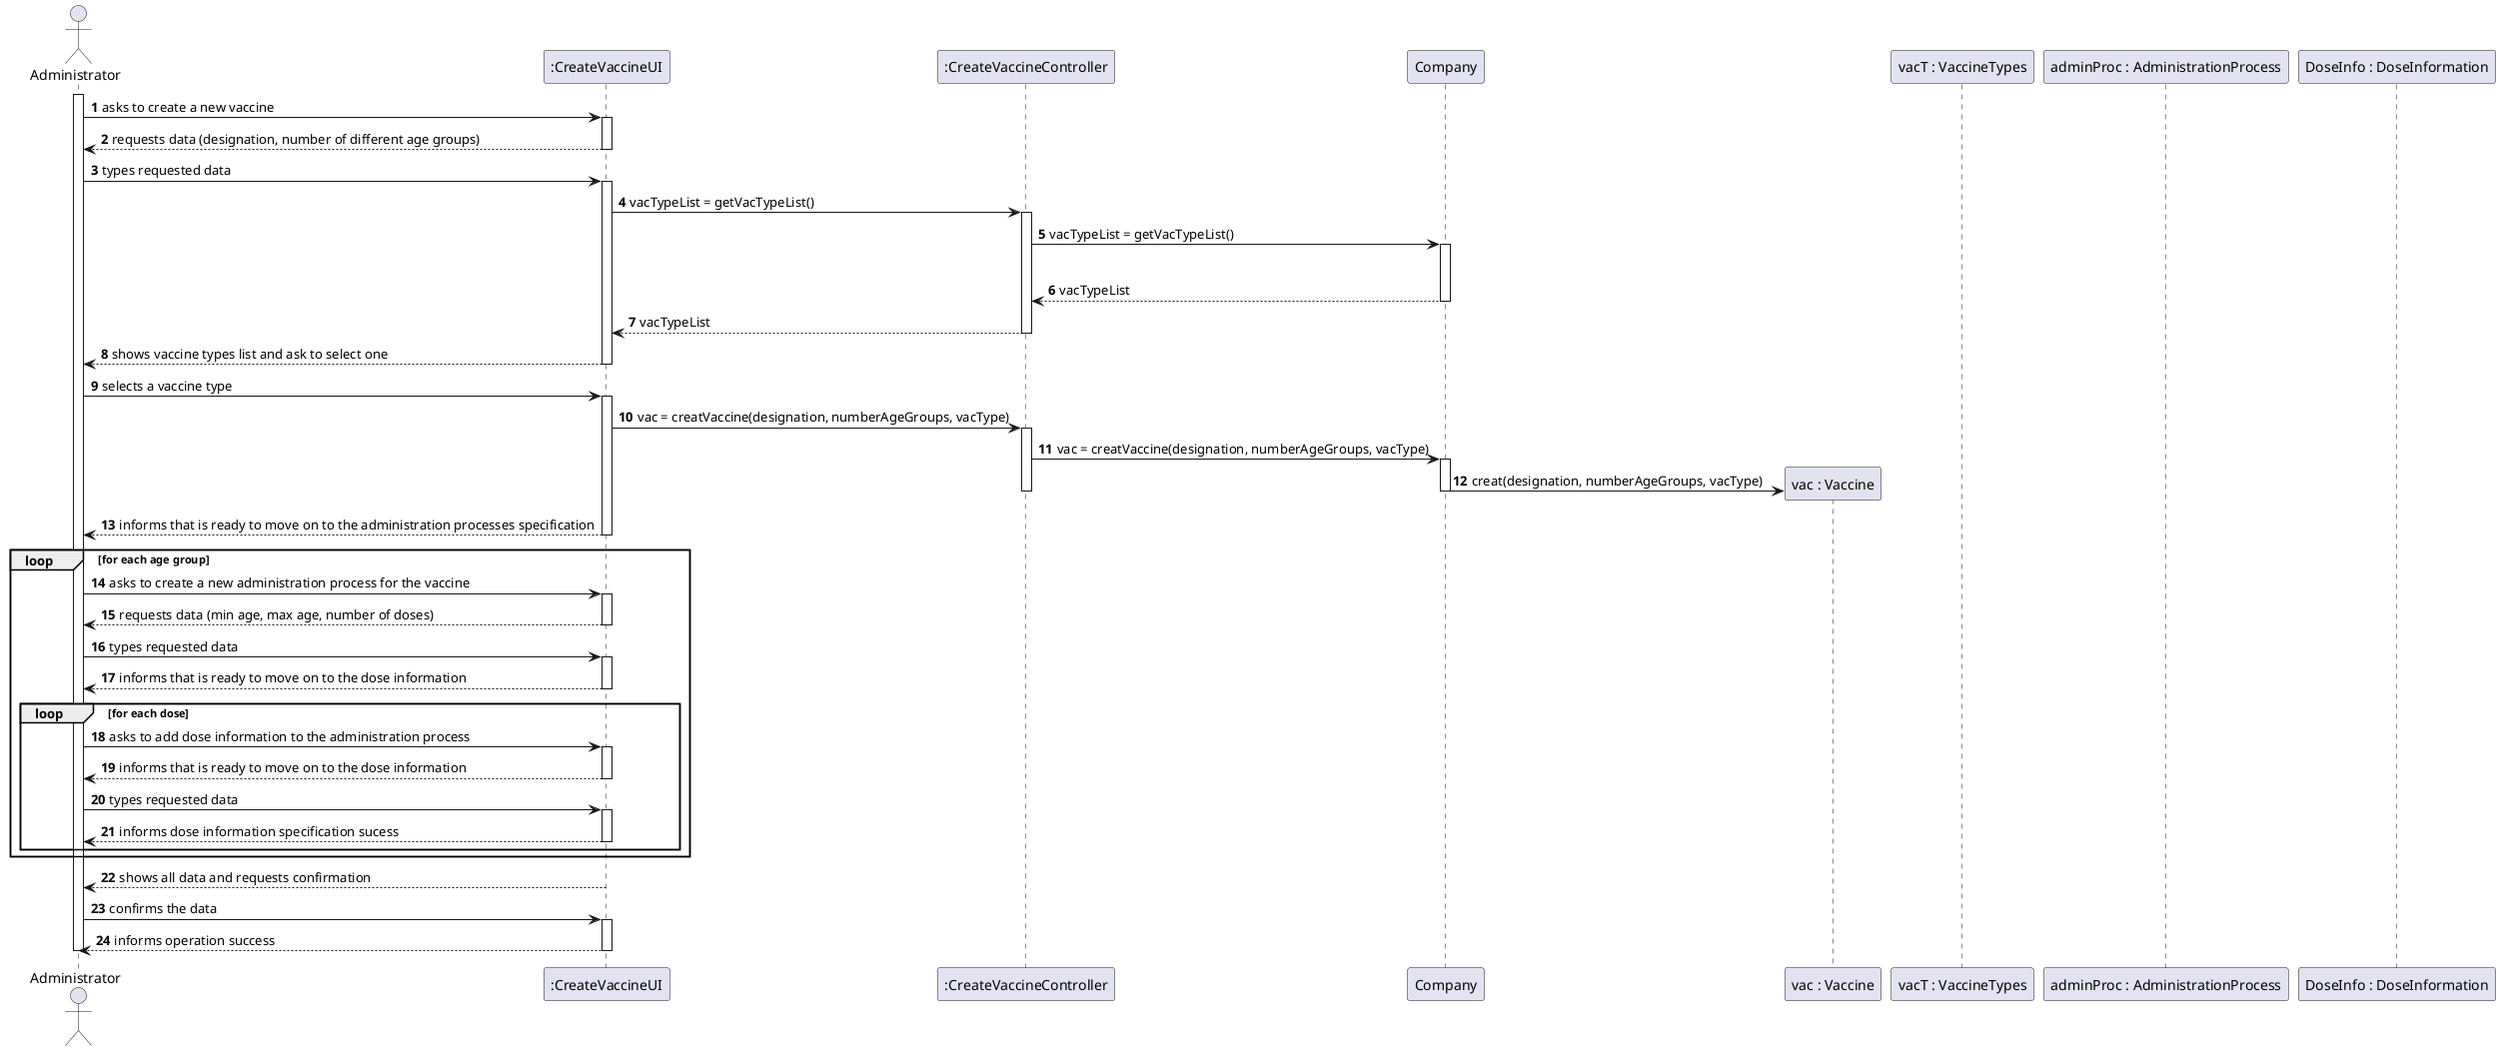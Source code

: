 @startuml
autonumber
'hide footbox
actor "Administrator" as ADM

participant ":CreateVaccineUI" as UI
participant ":CreateVaccineController" as CTRL
participant "Company" as COMP
participant "vac : Vaccine" as VAC
participant "vacT : VaccineTypes" as VACT
participant "adminProc : AdministrationProcess" as AP
participant "DoseInfo : DoseInformation" as DI

activate ADM

ADM -> UI : asks to create a new vaccine
activate UI
UI --> ADM :  requests data (designation, number of different age groups)
deactivate UI

ADM -> UI : types requested data
activate UI
    UI -> CTRL : vacTypeList = getVacTypeList()
    activate CTRL

        CTRL -> COMP : vacTypeList = getVacTypeList()
        activate COMP 
        |||
        COMP --> CTRL : vacTypeList
        deactivate COMP
        CTRL --> UI : vacTypeList
    deactivate CTRL
UI --> ADM : shows vaccine types list and ask to select one
deactivate UI

ADM -> UI : selects a vaccine type
activate UI
    UI -> CTRL : vac = creatVaccine(designation, numberAgeGroups, vacType)
    activate CTRL

        CTRL -> COMP : vac = creatVaccine(designation, numberAgeGroups, vacType)
        activate COMP 

            COMP -> VAC ** : creat(designation, numberAgeGroups, vacType)

        deactivate COMP

    deactivate CTRL
UI --> ADM : informs that is ready to move on to the administration processes specification
deactivate UI


loop for each age group

    ADM -> UI : asks to create a new administration process for the vaccine
    activate UI
    UI --> ADM : requests data (min age, max age, number of doses)
    deactivate UI

    ADM -> UI : types requested data
    activate UI
    UI --> ADM : informs that is ready to move on to the dose information
    deactivate UI

    loop for each dose

        ADM -> UI : asks to add dose information to the administration process
        activate UI
        UI --> ADM : informs that is ready to move on to the dose information
        deactivate UI
        
        ADM -> UI : types requested data
        activate UI
        UI --> ADM : informs dose information specification sucess
        deactivate UI
        
    end

end

UI --> ADM : shows all data and requests confirmation
deactivate UI

ADM -> UI : confirms the data
activate UI
UI --> ADM : informs operation success
deactivate UI

deactivate ADM

@enduml